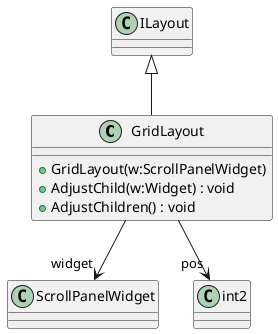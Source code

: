 @startuml
class GridLayout {
    + GridLayout(w:ScrollPanelWidget)
    + AdjustChild(w:Widget) : void
    + AdjustChildren() : void
}
ILayout <|-- GridLayout
GridLayout --> "widget" ScrollPanelWidget
GridLayout --> "pos" int2
@enduml

